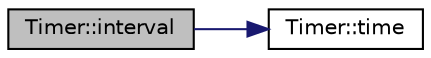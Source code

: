 digraph "Timer::interval"
{
 // INTERACTIVE_SVG=YES
  edge [fontname="Helvetica",fontsize="10",labelfontname="Helvetica",labelfontsize="10"];
  node [fontname="Helvetica",fontsize="10",shape=record];
  rankdir="LR";
  Node1 [label="Timer::interval",height=0.2,width=0.4,color="black", fillcolor="grey75", style="filled", fontcolor="black"];
  Node1 -> Node2 [color="midnightblue",fontsize="10",style="solid",fontname="Helvetica"];
  Node2 [label="Timer::time",height=0.2,width=0.4,color="black", fillcolor="white", style="filled",URL="$d8/d08/class_timer.html#a37be13bfa31ef41de4c1dcccacf97bd2"];
}
